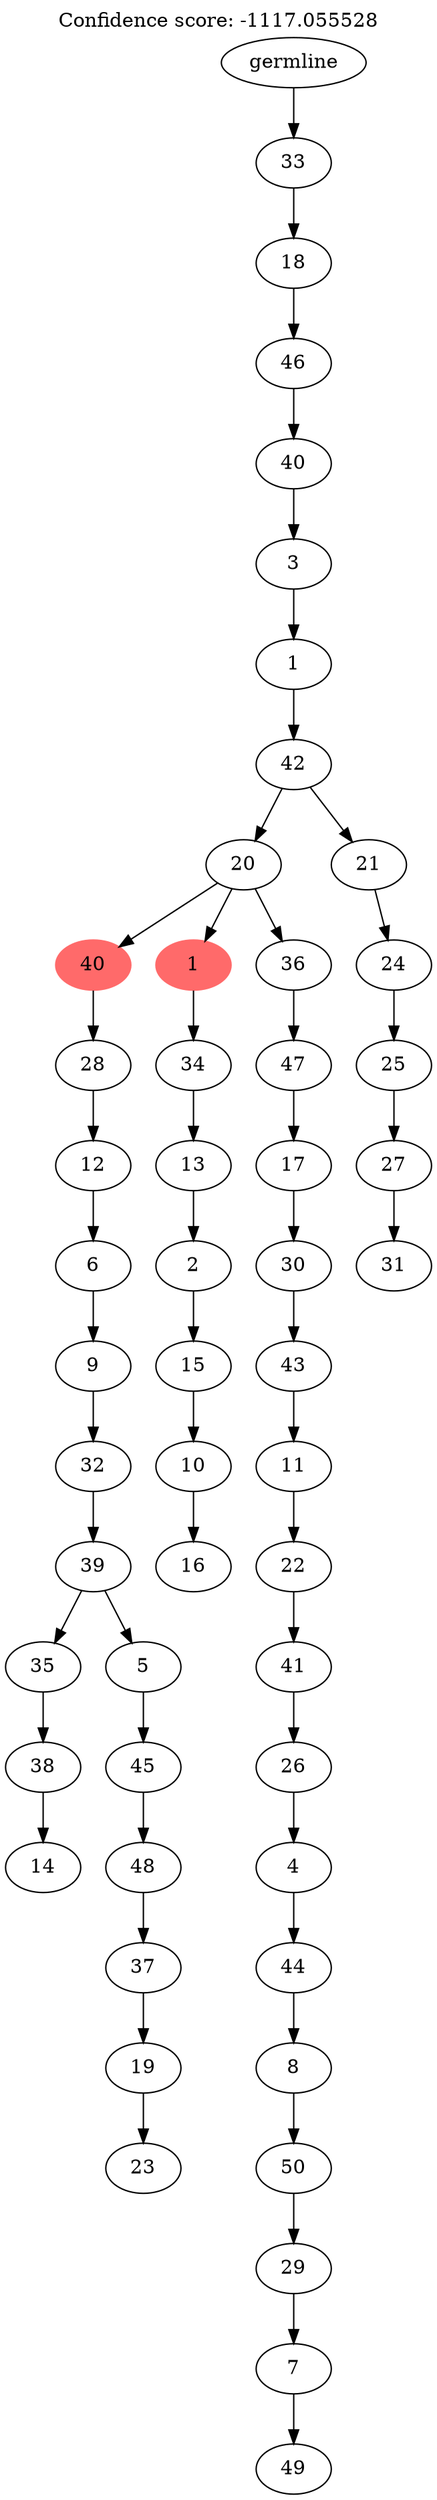 digraph g {
	"51" -> "52";
	"52" [label="14"];
	"50" -> "51";
	"51" [label="38"];
	"48" -> "49";
	"49" [label="23"];
	"47" -> "48";
	"48" [label="19"];
	"46" -> "47";
	"47" [label="37"];
	"45" -> "46";
	"46" [label="48"];
	"44" -> "45";
	"45" [label="45"];
	"43" -> "44";
	"44" [label="5"];
	"43" -> "50";
	"50" [label="35"];
	"42" -> "43";
	"43" [label="39"];
	"41" -> "42";
	"42" [label="32"];
	"40" -> "41";
	"41" [label="9"];
	"39" -> "40";
	"40" [label="6"];
	"38" -> "39";
	"39" [label="12"];
	"37" -> "38";
	"38" [label="28"];
	"35" -> "36";
	"36" [label="16"];
	"34" -> "35";
	"35" [label="10"];
	"33" -> "34";
	"34" [label="15"];
	"32" -> "33";
	"33" [label="2"];
	"31" -> "32";
	"32" [label="13"];
	"30" -> "31";
	"31" [label="34"];
	"28" -> "29";
	"29" [label="49"];
	"27" -> "28";
	"28" [label="7"];
	"26" -> "27";
	"27" [label="29"];
	"25" -> "26";
	"26" [label="50"];
	"24" -> "25";
	"25" [label="8"];
	"23" -> "24";
	"24" [label="44"];
	"22" -> "23";
	"23" [label="4"];
	"21" -> "22";
	"22" [label="26"];
	"20" -> "21";
	"21" [label="41"];
	"19" -> "20";
	"20" [label="22"];
	"18" -> "19";
	"19" [label="11"];
	"17" -> "18";
	"18" [label="43"];
	"16" -> "17";
	"17" [label="30"];
	"15" -> "16";
	"16" [label="17"];
	"14" -> "15";
	"15" [label="47"];
	"13" -> "14";
	"14" [label="36"];
	"13" -> "30";
	"30" [color=indianred1, style=filled, label="1"];
	"13" -> "37";
	"37" [color=indianred1, style=filled, label="40"];
	"11" -> "12";
	"12" [label="31"];
	"10" -> "11";
	"11" [label="27"];
	"9" -> "10";
	"10" [label="25"];
	"8" -> "9";
	"9" [label="24"];
	"7" -> "8";
	"8" [label="21"];
	"7" -> "13";
	"13" [label="20"];
	"6" -> "7";
	"7" [label="42"];
	"5" -> "6";
	"6" [label="1"];
	"4" -> "5";
	"5" [label="3"];
	"3" -> "4";
	"4" [label="40"];
	"2" -> "3";
	"3" [label="46"];
	"1" -> "2";
	"2" [label="18"];
	"0" -> "1";
	"1" [label="33"];
	"0" [label="germline"];
	labelloc="t";
	label="Confidence score: -1117.055528";
}
